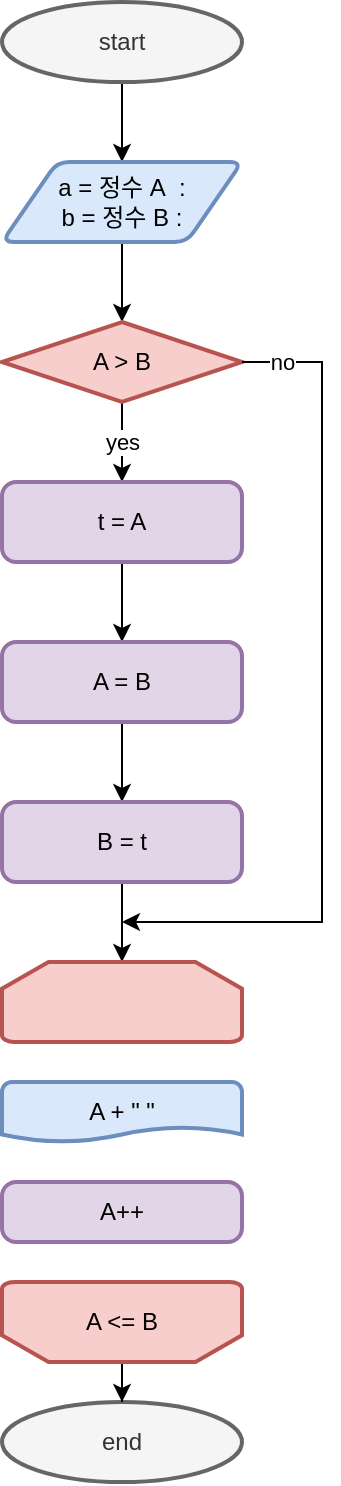 <mxfile version="20.2.3" type="device"><diagram id="snGljvqlheAxlBE03wVH" name="페이지-1"><mxGraphModel dx="580" dy="517" grid="1" gridSize="10" guides="1" tooltips="1" connect="1" arrows="1" fold="1" page="1" pageScale="1" pageWidth="827" pageHeight="1169" math="0" shadow="0"><root><mxCell id="0"/><mxCell id="1" parent="0"/><mxCell id="EFMwVmvQaZ55MVO6VLiH-1" value="" style="edgeStyle=orthogonalEdgeStyle;rounded=0;orthogonalLoop=1;jettySize=auto;html=1;" edge="1" parent="1" source="EFMwVmvQaZ55MVO6VLiH-2" target="EFMwVmvQaZ55MVO6VLiH-5"><mxGeometry relative="1" as="geometry"/></mxCell><mxCell id="EFMwVmvQaZ55MVO6VLiH-2" value="start" style="strokeWidth=2;html=1;shape=mxgraph.flowchart.start_1;whiteSpace=wrap;fillColor=#f5f5f5;strokeColor=#666666;fontColor=#333333;" vertex="1" parent="1"><mxGeometry x="80" y="40" width="120" height="40" as="geometry"/></mxCell><mxCell id="EFMwVmvQaZ55MVO6VLiH-3" value="end" style="strokeWidth=2;html=1;shape=mxgraph.flowchart.start_1;whiteSpace=wrap;fillColor=#f5f5f5;strokeColor=#666666;fontColor=#333333;" vertex="1" parent="1"><mxGeometry x="80" y="740" width="120" height="40" as="geometry"/></mxCell><mxCell id="EFMwVmvQaZ55MVO6VLiH-4" value="" style="edgeStyle=orthogonalEdgeStyle;rounded=0;orthogonalLoop=1;jettySize=auto;html=1;" edge="1" parent="1" source="EFMwVmvQaZ55MVO6VLiH-5" target="EFMwVmvQaZ55MVO6VLiH-8"><mxGeometry relative="1" as="geometry"/></mxCell><mxCell id="EFMwVmvQaZ55MVO6VLiH-5" value="a = 정수 A&amp;nbsp; :&lt;br&gt;b = 정수 B :" style="shape=parallelogram;html=1;strokeWidth=2;perimeter=parallelogramPerimeter;whiteSpace=wrap;rounded=1;arcSize=12;size=0.23;fillColor=#dae8fc;strokeColor=#6c8ebf;" vertex="1" parent="1"><mxGeometry x="80" y="120" width="120" height="40" as="geometry"/></mxCell><mxCell id="EFMwVmvQaZ55MVO6VLiH-15" value="yes" style="edgeStyle=orthogonalEdgeStyle;rounded=0;orthogonalLoop=1;jettySize=auto;html=1;" edge="1" parent="1" source="EFMwVmvQaZ55MVO6VLiH-8" target="EFMwVmvQaZ55MVO6VLiH-11"><mxGeometry relative="1" as="geometry"/></mxCell><mxCell id="EFMwVmvQaZ55MVO6VLiH-8" value="A &amp;gt; B" style="strokeWidth=2;html=1;shape=mxgraph.flowchart.decision;whiteSpace=wrap;fillColor=#f8cecc;strokeColor=#b85450;" vertex="1" parent="1"><mxGeometry x="80" y="200" width="120" height="40" as="geometry"/></mxCell><mxCell id="EFMwVmvQaZ55MVO6VLiH-16" value="" style="edgeStyle=orthogonalEdgeStyle;rounded=0;orthogonalLoop=1;jettySize=auto;html=1;" edge="1" parent="1" source="EFMwVmvQaZ55MVO6VLiH-11" target="EFMwVmvQaZ55MVO6VLiH-12"><mxGeometry relative="1" as="geometry"/></mxCell><mxCell id="EFMwVmvQaZ55MVO6VLiH-11" value="t = A" style="rounded=1;whiteSpace=wrap;html=1;absoluteArcSize=1;arcSize=14;strokeWidth=2;fillColor=#e1d5e7;strokeColor=#9673a6;" vertex="1" parent="1"><mxGeometry x="80" y="280" width="120" height="40" as="geometry"/></mxCell><mxCell id="EFMwVmvQaZ55MVO6VLiH-17" value="" style="edgeStyle=orthogonalEdgeStyle;rounded=0;orthogonalLoop=1;jettySize=auto;html=1;" edge="1" parent="1" source="EFMwVmvQaZ55MVO6VLiH-12" target="EFMwVmvQaZ55MVO6VLiH-13"><mxGeometry relative="1" as="geometry"/></mxCell><mxCell id="EFMwVmvQaZ55MVO6VLiH-12" value="A = B" style="rounded=1;whiteSpace=wrap;html=1;absoluteArcSize=1;arcSize=14;strokeWidth=2;fillColor=#e1d5e7;strokeColor=#9673a6;" vertex="1" parent="1"><mxGeometry x="80" y="360" width="120" height="40" as="geometry"/></mxCell><mxCell id="EFMwVmvQaZ55MVO6VLiH-28" style="edgeStyle=orthogonalEdgeStyle;rounded=0;orthogonalLoop=1;jettySize=auto;html=1;entryX=0.5;entryY=0;entryDx=0;entryDy=0;entryPerimeter=0;" edge="1" parent="1" source="EFMwVmvQaZ55MVO6VLiH-13" target="EFMwVmvQaZ55MVO6VLiH-18"><mxGeometry relative="1" as="geometry"/></mxCell><mxCell id="EFMwVmvQaZ55MVO6VLiH-13" value="B = t" style="rounded=1;whiteSpace=wrap;html=1;absoluteArcSize=1;arcSize=14;strokeWidth=2;fillColor=#e1d5e7;strokeColor=#9673a6;" vertex="1" parent="1"><mxGeometry x="80" y="440" width="120" height="40" as="geometry"/></mxCell><mxCell id="EFMwVmvQaZ55MVO6VLiH-18" value="" style="strokeWidth=2;html=1;shape=mxgraph.flowchart.loop_limit;whiteSpace=wrap;fillColor=#f8cecc;strokeColor=#b85450;" vertex="1" parent="1"><mxGeometry x="80" y="520" width="120" height="40" as="geometry"/></mxCell><mxCell id="EFMwVmvQaZ55MVO6VLiH-19" value="A + &quot; &quot;" style="strokeWidth=2;html=1;shape=mxgraph.flowchart.document2;whiteSpace=wrap;size=0.25;fillColor=#dae8fc;strokeColor=#6c8ebf;" vertex="1" parent="1"><mxGeometry x="80" y="580" width="120" height="30" as="geometry"/></mxCell><mxCell id="EFMwVmvQaZ55MVO6VLiH-24" style="edgeStyle=orthogonalEdgeStyle;rounded=0;orthogonalLoop=1;jettySize=auto;html=1;entryX=0.5;entryY=0;entryDx=0;entryDy=0;entryPerimeter=0;" edge="1" parent="1" source="EFMwVmvQaZ55MVO6VLiH-20" target="EFMwVmvQaZ55MVO6VLiH-3"><mxGeometry relative="1" as="geometry"/></mxCell><mxCell id="EFMwVmvQaZ55MVO6VLiH-20" value="A &amp;lt;= B" style="strokeWidth=2;html=1;shape=mxgraph.flowchart.loop_limit;whiteSpace=wrap;flipV=1;fillColor=#f8cecc;strokeColor=#b85450;" vertex="1" parent="1"><mxGeometry x="80" y="680" width="120" height="40" as="geometry"/></mxCell><mxCell id="EFMwVmvQaZ55MVO6VLiH-21" value="A++" style="rounded=1;whiteSpace=wrap;html=1;absoluteArcSize=1;arcSize=14;strokeWidth=2;fillColor=#e1d5e7;strokeColor=#9673a6;" vertex="1" parent="1"><mxGeometry x="80" y="630" width="120" height="30" as="geometry"/></mxCell><mxCell id="EFMwVmvQaZ55MVO6VLiH-30" value="no" style="edgeStyle=orthogonalEdgeStyle;rounded=0;orthogonalLoop=1;jettySize=auto;html=1;" edge="1" parent="1" source="EFMwVmvQaZ55MVO6VLiH-8"><mxGeometry x="-0.905" relative="1" as="geometry"><mxPoint x="140" y="500" as="targetPoint"/><mxPoint x="200" y="220" as="sourcePoint"/><Array as="points"><mxPoint x="240" y="220"/><mxPoint x="240" y="500"/></Array><mxPoint as="offset"/></mxGeometry></mxCell></root></mxGraphModel></diagram></mxfile>
